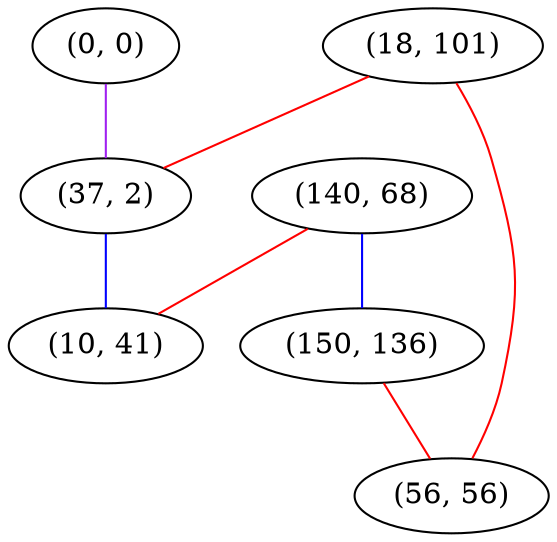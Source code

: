 graph "" {
"(0, 0)";
"(18, 101)";
"(140, 68)";
"(150, 136)";
"(56, 56)";
"(37, 2)";
"(10, 41)";
"(0, 0)" -- "(37, 2)"  [color=purple, key=0, weight=4];
"(18, 101)" -- "(56, 56)"  [color=red, key=0, weight=1];
"(18, 101)" -- "(37, 2)"  [color=red, key=0, weight=1];
"(140, 68)" -- "(150, 136)"  [color=blue, key=0, weight=3];
"(140, 68)" -- "(10, 41)"  [color=red, key=0, weight=1];
"(150, 136)" -- "(56, 56)"  [color=red, key=0, weight=1];
"(37, 2)" -- "(10, 41)"  [color=blue, key=0, weight=3];
}
